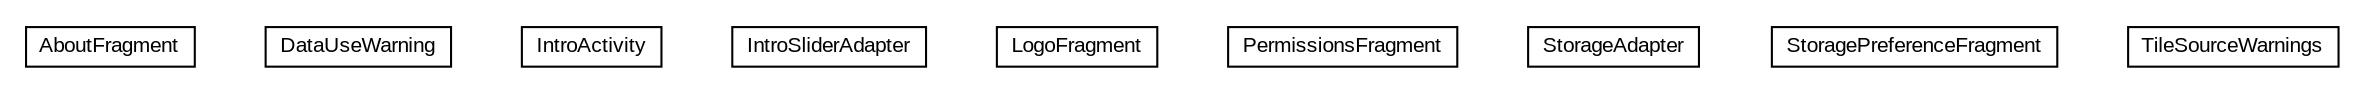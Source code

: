 #!/usr/local/bin/dot
#
# Class diagram 
# Generated by UMLGraph version R5_6-24-gf6e263 (http://www.umlgraph.org/)
#

digraph G {
	edge [fontname="arial",fontsize=10,labelfontname="arial",labelfontsize=10];
	node [fontname="arial",fontsize=10,shape=plaintext];
	nodesep=0.25;
	ranksep=0.5;
	// org.osmdroid.intro.AboutFragment
	c8606 [label=<<table title="org.osmdroid.intro.AboutFragment" border="0" cellborder="1" cellspacing="0" cellpadding="2" port="p" href="./AboutFragment.html">
		<tr><td><table border="0" cellspacing="0" cellpadding="1">
<tr><td align="center" balign="center"> AboutFragment </td></tr>
		</table></td></tr>
		</table>>, URL="./AboutFragment.html", fontname="arial", fontcolor="black", fontsize=10.0];
	// org.osmdroid.intro.DataUseWarning
	c8607 [label=<<table title="org.osmdroid.intro.DataUseWarning" border="0" cellborder="1" cellspacing="0" cellpadding="2" port="p" href="./DataUseWarning.html">
		<tr><td><table border="0" cellspacing="0" cellpadding="1">
<tr><td align="center" balign="center"> DataUseWarning </td></tr>
		</table></td></tr>
		</table>>, URL="./DataUseWarning.html", fontname="arial", fontcolor="black", fontsize=10.0];
	// org.osmdroid.intro.IntroActivity
	c8608 [label=<<table title="org.osmdroid.intro.IntroActivity" border="0" cellborder="1" cellspacing="0" cellpadding="2" port="p" href="./IntroActivity.html">
		<tr><td><table border="0" cellspacing="0" cellpadding="1">
<tr><td align="center" balign="center"> IntroActivity </td></tr>
		</table></td></tr>
		</table>>, URL="./IntroActivity.html", fontname="arial", fontcolor="black", fontsize=10.0];
	// org.osmdroid.intro.IntroSliderAdapter
	c8609 [label=<<table title="org.osmdroid.intro.IntroSliderAdapter" border="0" cellborder="1" cellspacing="0" cellpadding="2" port="p" href="./IntroSliderAdapter.html">
		<tr><td><table border="0" cellspacing="0" cellpadding="1">
<tr><td align="center" balign="center"> IntroSliderAdapter </td></tr>
		</table></td></tr>
		</table>>, URL="./IntroSliderAdapter.html", fontname="arial", fontcolor="black", fontsize=10.0];
	// org.osmdroid.intro.LogoFragment
	c8610 [label=<<table title="org.osmdroid.intro.LogoFragment" border="0" cellborder="1" cellspacing="0" cellpadding="2" port="p" href="./LogoFragment.html">
		<tr><td><table border="0" cellspacing="0" cellpadding="1">
<tr><td align="center" balign="center"> LogoFragment </td></tr>
		</table></td></tr>
		</table>>, URL="./LogoFragment.html", fontname="arial", fontcolor="black", fontsize=10.0];
	// org.osmdroid.intro.PermissionsFragment
	c8611 [label=<<table title="org.osmdroid.intro.PermissionsFragment" border="0" cellborder="1" cellspacing="0" cellpadding="2" port="p" href="./PermissionsFragment.html">
		<tr><td><table border="0" cellspacing="0" cellpadding="1">
<tr><td align="center" balign="center"> PermissionsFragment </td></tr>
		</table></td></tr>
		</table>>, URL="./PermissionsFragment.html", fontname="arial", fontcolor="black", fontsize=10.0];
	// org.osmdroid.intro.StorageAdapter
	c8612 [label=<<table title="org.osmdroid.intro.StorageAdapter" border="0" cellborder="1" cellspacing="0" cellpadding="2" port="p" href="./StorageAdapter.html">
		<tr><td><table border="0" cellspacing="0" cellpadding="1">
<tr><td align="center" balign="center"> StorageAdapter </td></tr>
		</table></td></tr>
		</table>>, URL="./StorageAdapter.html", fontname="arial", fontcolor="black", fontsize=10.0];
	// org.osmdroid.intro.StoragePreferenceFragment
	c8613 [label=<<table title="org.osmdroid.intro.StoragePreferenceFragment" border="0" cellborder="1" cellspacing="0" cellpadding="2" port="p" href="./StoragePreferenceFragment.html">
		<tr><td><table border="0" cellspacing="0" cellpadding="1">
<tr><td align="center" balign="center"> StoragePreferenceFragment </td></tr>
		</table></td></tr>
		</table>>, URL="./StoragePreferenceFragment.html", fontname="arial", fontcolor="black", fontsize=10.0];
	// org.osmdroid.intro.TileSourceWarnings
	c8614 [label=<<table title="org.osmdroid.intro.TileSourceWarnings" border="0" cellborder="1" cellspacing="0" cellpadding="2" port="p" href="./TileSourceWarnings.html">
		<tr><td><table border="0" cellspacing="0" cellpadding="1">
<tr><td align="center" balign="center"> TileSourceWarnings </td></tr>
		</table></td></tr>
		</table>>, URL="./TileSourceWarnings.html", fontname="arial", fontcolor="black", fontsize=10.0];
}

